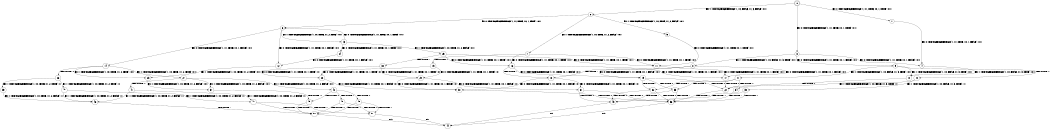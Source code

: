 digraph BCG {
size = "7, 10.5";
center = TRUE;
node [shape = circle];
0 [peripheries = 2];
0 -> 1 [label = "EX !0 !ATOMIC_EXCH_BRANCH (1, +1, TRUE, +0, 1, TRUE) !:0:1:"];
0 -> 2 [label = "EX !1 !ATOMIC_EXCH_BRANCH (1, +0, FALSE, +1, 3, FALSE) !:0:1:"];
0 -> 3 [label = "EX !0 !ATOMIC_EXCH_BRANCH (1, +1, TRUE, +0, 1, TRUE) !:0:1:"];
1 -> 4 [label = "EX !0 !ATOMIC_EXCH_BRANCH (1, +1, TRUE, +0, 1, FALSE) !:0:1:"];
2 -> 5 [label = "EX !1 !ATOMIC_EXCH_BRANCH (1, +0, TRUE, +1, 2, FALSE) !:0:1:"];
2 -> 6 [label = "EX !0 !ATOMIC_EXCH_BRANCH (1, +1, TRUE, +0, 1, TRUE) !:0:1:"];
2 -> 7 [label = "EX !1 !ATOMIC_EXCH_BRANCH (1, +0, TRUE, +1, 2, FALSE) !:0:1:"];
3 -> 4 [label = "EX !0 !ATOMIC_EXCH_BRANCH (1, +1, TRUE, +0, 1, FALSE) !:0:1:"];
3 -> 8 [label = "EX !1 !ATOMIC_EXCH_BRANCH (1, +0, FALSE, +1, 3, TRUE) !:0:1:"];
3 -> 9 [label = "EX !0 !ATOMIC_EXCH_BRANCH (1, +1, TRUE, +0, 1, FALSE) !:0:1:"];
4 -> 10 [label = "EX !1 !ATOMIC_EXCH_BRANCH (1, +0, FALSE, +1, 3, TRUE) !:0:1:"];
5 -> 11 [label = "EX !0 !ATOMIC_EXCH_BRANCH (1, +1, TRUE, +0, 1, TRUE) !:0:1:"];
6 -> 12 [label = "EX !0 !ATOMIC_EXCH_BRANCH (1, +1, TRUE, +0, 1, FALSE) !:0:1:"];
6 -> 13 [label = "EX !1 !ATOMIC_EXCH_BRANCH (1, +0, TRUE, +1, 2, TRUE) !:0:1:"];
6 -> 14 [label = "EX !0 !ATOMIC_EXCH_BRANCH (1, +1, TRUE, +0, 1, FALSE) !:0:1:"];
7 -> 11 [label = "EX !0 !ATOMIC_EXCH_BRANCH (1, +1, TRUE, +0, 1, TRUE) !:0:1:"];
7 -> 15 [label = "TERMINATE !1"];
7 -> 16 [label = "EX !0 !ATOMIC_EXCH_BRANCH (1, +1, TRUE, +0, 1, TRUE) !:0:1:"];
8 -> 17 [label = "EX !0 !ATOMIC_EXCH_BRANCH (1, +1, TRUE, +0, 1, FALSE) !:0:1:"];
8 -> 18 [label = "TERMINATE !1"];
8 -> 19 [label = "EX !0 !ATOMIC_EXCH_BRANCH (1, +1, TRUE, +0, 1, FALSE) !:0:1:"];
9 -> 10 [label = "EX !1 !ATOMIC_EXCH_BRANCH (1, +0, FALSE, +1, 3, TRUE) !:0:1:"];
9 -> 20 [label = "TERMINATE !0"];
9 -> 21 [label = "EX !1 !ATOMIC_EXCH_BRANCH (1, +0, FALSE, +1, 3, TRUE) !:0:1:"];
10 -> 22 [label = "TERMINATE !0"];
11 -> 17 [label = "EX !0 !ATOMIC_EXCH_BRANCH (1, +1, TRUE, +0, 1, FALSE) !:0:1:"];
12 -> 23 [label = "EX !1 !ATOMIC_EXCH_BRANCH (1, +0, TRUE, +1, 2, TRUE) !:0:1:"];
13 -> 24 [label = "EX !0 !ATOMIC_EXCH_BRANCH (1, +1, TRUE, +0, 1, TRUE) !:0:1:"];
13 -> 25 [label = "EX !1 !ATOMIC_EXCH_BRANCH (1, +0, TRUE, +1, 2, FALSE) !:0:1:"];
13 -> 6 [label = "EX !0 !ATOMIC_EXCH_BRANCH (1, +1, TRUE, +0, 1, TRUE) !:0:1:"];
14 -> 23 [label = "EX !1 !ATOMIC_EXCH_BRANCH (1, +0, TRUE, +1, 2, TRUE) !:0:1:"];
14 -> 26 [label = "TERMINATE !0"];
14 -> 27 [label = "EX !1 !ATOMIC_EXCH_BRANCH (1, +0, TRUE, +1, 2, TRUE) !:0:1:"];
15 -> 28 [label = "EX !0 !ATOMIC_EXCH_BRANCH (1, +1, TRUE, +0, 1, TRUE) !:0:"];
15 -> 29 [label = "EX !0 !ATOMIC_EXCH_BRANCH (1, +1, TRUE, +0, 1, TRUE) !:0:"];
16 -> 17 [label = "EX !0 !ATOMIC_EXCH_BRANCH (1, +1, TRUE, +0, 1, FALSE) !:0:1:"];
16 -> 18 [label = "TERMINATE !1"];
16 -> 19 [label = "EX !0 !ATOMIC_EXCH_BRANCH (1, +1, TRUE, +0, 1, FALSE) !:0:1:"];
17 -> 22 [label = "TERMINATE !0"];
18 -> 30 [label = "EX !0 !ATOMIC_EXCH_BRANCH (1, +1, TRUE, +0, 1, FALSE) !:0:"];
18 -> 31 [label = "EX !0 !ATOMIC_EXCH_BRANCH (1, +1, TRUE, +0, 1, FALSE) !:0:"];
19 -> 22 [label = "TERMINATE !0"];
19 -> 32 [label = "TERMINATE !1"];
19 -> 33 [label = "TERMINATE !0"];
20 -> 34 [label = "EX !1 !ATOMIC_EXCH_BRANCH (1, +0, FALSE, +1, 3, TRUE) !:1:"];
20 -> 35 [label = "EX !1 !ATOMIC_EXCH_BRANCH (1, +0, FALSE, +1, 3, TRUE) !:1:"];
21 -> 22 [label = "TERMINATE !0"];
21 -> 32 [label = "TERMINATE !1"];
21 -> 33 [label = "TERMINATE !0"];
22 -> 36 [label = "TERMINATE !1"];
23 -> 37 [label = "EX !1 !ATOMIC_EXCH_BRANCH (1, +0, TRUE, +1, 2, FALSE) !:0:1:"];
24 -> 12 [label = "EX !0 !ATOMIC_EXCH_BRANCH (1, +1, TRUE, +0, 1, FALSE) !:0:1:"];
25 -> 11 [label = "EX !0 !ATOMIC_EXCH_BRANCH (1, +1, TRUE, +0, 1, TRUE) !:0:1:"];
25 -> 38 [label = "TERMINATE !1"];
25 -> 16 [label = "EX !0 !ATOMIC_EXCH_BRANCH (1, +1, TRUE, +0, 1, TRUE) !:0:1:"];
26 -> 39 [label = "EX !1 !ATOMIC_EXCH_BRANCH (1, +0, TRUE, +1, 2, TRUE) !:1:"];
26 -> 40 [label = "EX !1 !ATOMIC_EXCH_BRANCH (1, +0, TRUE, +1, 2, TRUE) !:1:"];
27 -> 37 [label = "EX !1 !ATOMIC_EXCH_BRANCH (1, +0, TRUE, +1, 2, FALSE) !:0:1:"];
27 -> 41 [label = "TERMINATE !0"];
27 -> 42 [label = "EX !1 !ATOMIC_EXCH_BRANCH (1, +0, TRUE, +1, 2, FALSE) !:0:1:"];
28 -> 30 [label = "EX !0 !ATOMIC_EXCH_BRANCH (1, +1, TRUE, +0, 1, FALSE) !:0:"];
29 -> 30 [label = "EX !0 !ATOMIC_EXCH_BRANCH (1, +1, TRUE, +0, 1, FALSE) !:0:"];
29 -> 31 [label = "EX !0 !ATOMIC_EXCH_BRANCH (1, +1, TRUE, +0, 1, FALSE) !:0:"];
30 -> 36 [label = "TERMINATE !0"];
31 -> 36 [label = "TERMINATE !0"];
31 -> 43 [label = "TERMINATE !0"];
32 -> 36 [label = "TERMINATE !0"];
32 -> 43 [label = "TERMINATE !0"];
33 -> 36 [label = "TERMINATE !1"];
33 -> 43 [label = "TERMINATE !1"];
34 -> 36 [label = "TERMINATE !1"];
35 -> 36 [label = "TERMINATE !1"];
35 -> 43 [label = "TERMINATE !1"];
36 -> 44 [label = "exit"];
37 -> 45 [label = "TERMINATE !0"];
38 -> 28 [label = "EX !0 !ATOMIC_EXCH_BRANCH (1, +1, TRUE, +0, 1, TRUE) !:0:"];
38 -> 29 [label = "EX !0 !ATOMIC_EXCH_BRANCH (1, +1, TRUE, +0, 1, TRUE) !:0:"];
39 -> 46 [label = "EX !1 !ATOMIC_EXCH_BRANCH (1, +0, TRUE, +1, 2, FALSE) !:1:"];
40 -> 46 [label = "EX !1 !ATOMIC_EXCH_BRANCH (1, +0, TRUE, +1, 2, FALSE) !:1:"];
40 -> 47 [label = "EX !1 !ATOMIC_EXCH_BRANCH (1, +0, TRUE, +1, 2, FALSE) !:1:"];
41 -> 46 [label = "EX !1 !ATOMIC_EXCH_BRANCH (1, +0, TRUE, +1, 2, FALSE) !:1:"];
41 -> 47 [label = "EX !1 !ATOMIC_EXCH_BRANCH (1, +0, TRUE, +1, 2, FALSE) !:1:"];
42 -> 45 [label = "TERMINATE !0"];
42 -> 48 [label = "TERMINATE !1"];
42 -> 49 [label = "TERMINATE !0"];
43 -> 44 [label = "exit"];
45 -> 50 [label = "TERMINATE !1"];
46 -> 50 [label = "TERMINATE !1"];
47 -> 50 [label = "TERMINATE !1"];
47 -> 51 [label = "TERMINATE !1"];
48 -> 50 [label = "TERMINATE !0"];
48 -> 51 [label = "TERMINATE !0"];
49 -> 50 [label = "TERMINATE !1"];
49 -> 51 [label = "TERMINATE !1"];
50 -> 44 [label = "exit"];
51 -> 44 [label = "exit"];
}
